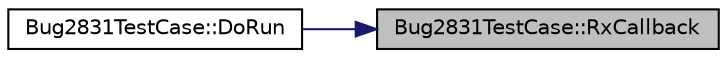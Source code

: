 digraph "Bug2831TestCase::RxCallback"
{
 // LATEX_PDF_SIZE
  edge [fontname="Helvetica",fontsize="10",labelfontname="Helvetica",labelfontsize="10"];
  node [fontname="Helvetica",fontsize="10",shape=record];
  rankdir="RL";
  Node1 [label="Bug2831TestCase::RxCallback",height=0.2,width=0.4,color="black", fillcolor="grey75", style="filled", fontcolor="black",tooltip="Callback triggered when a packet is received by the PHYs."];
  Node1 -> Node2 [dir="back",color="midnightblue",fontsize="10",style="solid",fontname="Helvetica"];
  Node2 [label="Bug2831TestCase::DoRun",height=0.2,width=0.4,color="black", fillcolor="white", style="filled",URL="$class_bug2831_test_case.html#a1e757e45f4ad6bcbe78350e85e6ff5c7",tooltip="Implementation to actually run this TestCase."];
}
